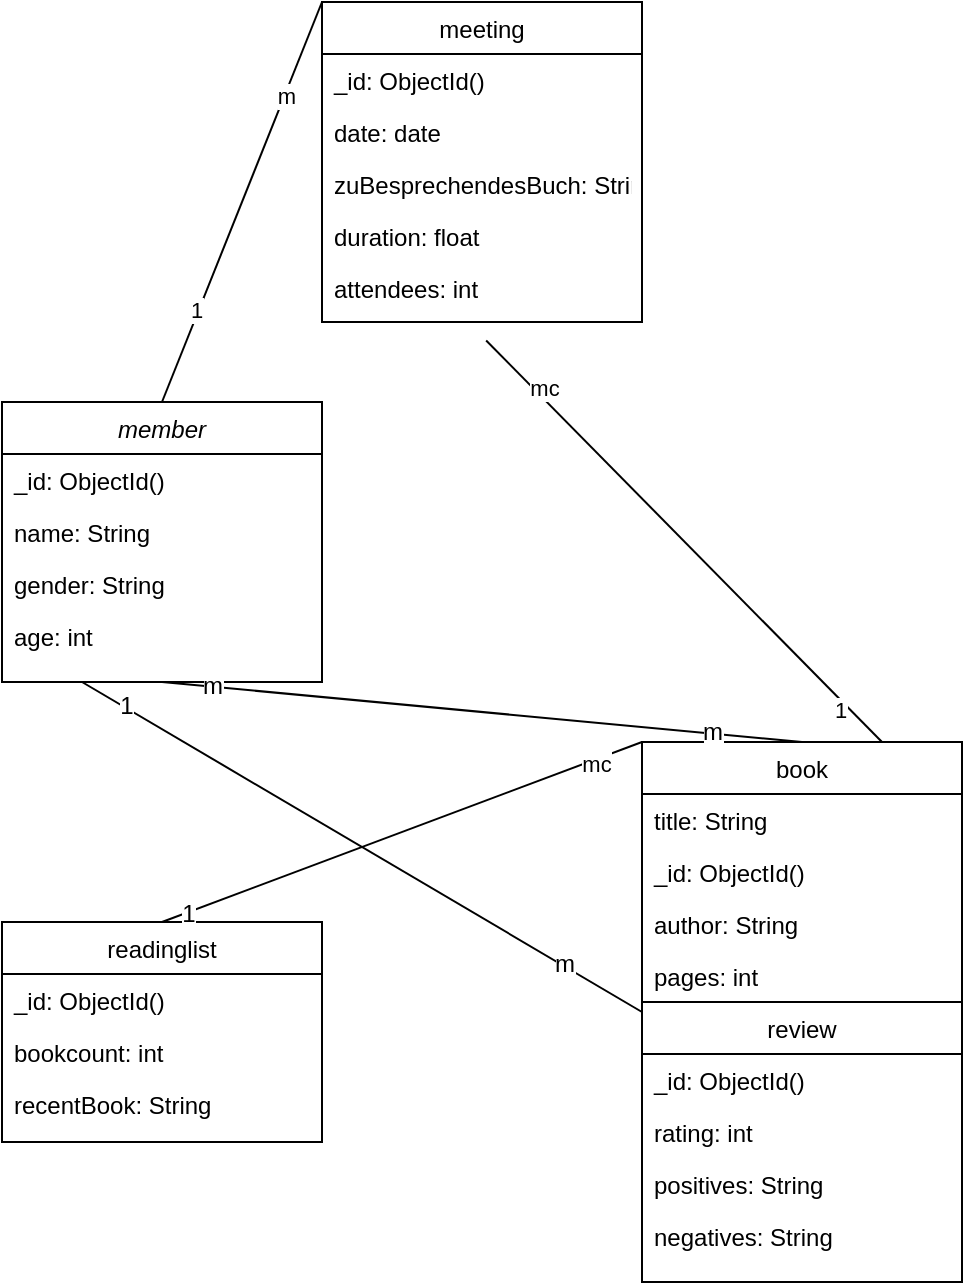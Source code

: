 <mxfile version="24.6.2" type="github">
  <diagram id="C5RBs43oDa-KdzZeNtuy" name="Page-1">
    <mxGraphModel dx="1034" dy="510" grid="1" gridSize="10" guides="1" tooltips="1" connect="1" arrows="1" fold="1" page="1" pageScale="1" pageWidth="827" pageHeight="1169" math="0" shadow="0">
      <root>
        <mxCell id="WIyWlLk6GJQsqaUBKTNV-0" />
        <mxCell id="WIyWlLk6GJQsqaUBKTNV-1" parent="WIyWlLk6GJQsqaUBKTNV-0" />
        <mxCell id="zkfFHV4jXpPFQw0GAbJ--0" value="member" style="swimlane;fontStyle=2;align=center;verticalAlign=top;childLayout=stackLayout;horizontal=1;startSize=26;horizontalStack=0;resizeParent=1;resizeLast=0;collapsible=1;marginBottom=0;rounded=0;shadow=0;strokeWidth=1;" parent="WIyWlLk6GJQsqaUBKTNV-1" vertex="1">
          <mxGeometry x="240" y="240" width="160" height="140" as="geometry">
            <mxRectangle x="230" y="140" width="160" height="26" as="alternateBounds" />
          </mxGeometry>
        </mxCell>
        <mxCell id="zkfFHV4jXpPFQw0GAbJ--1" value="_id: ObjectId()" style="text;align=left;verticalAlign=top;spacingLeft=4;spacingRight=4;overflow=hidden;rotatable=0;points=[[0,0.5],[1,0.5]];portConstraint=eastwest;" parent="zkfFHV4jXpPFQw0GAbJ--0" vertex="1">
          <mxGeometry y="26" width="160" height="26" as="geometry" />
        </mxCell>
        <mxCell id="zkfFHV4jXpPFQw0GAbJ--2" value="name: String" style="text;align=left;verticalAlign=top;spacingLeft=4;spacingRight=4;overflow=hidden;rotatable=0;points=[[0,0.5],[1,0.5]];portConstraint=eastwest;rounded=0;shadow=0;html=0;" parent="zkfFHV4jXpPFQw0GAbJ--0" vertex="1">
          <mxGeometry y="52" width="160" height="26" as="geometry" />
        </mxCell>
        <mxCell id="zkfFHV4jXpPFQw0GAbJ--3" value="gender: String" style="text;align=left;verticalAlign=top;spacingLeft=4;spacingRight=4;overflow=hidden;rotatable=0;points=[[0,0.5],[1,0.5]];portConstraint=eastwest;rounded=0;shadow=0;html=0;" parent="zkfFHV4jXpPFQw0GAbJ--0" vertex="1">
          <mxGeometry y="78" width="160" height="26" as="geometry" />
        </mxCell>
        <mxCell id="WZe6CjqKuDSDT7CbNIua-0" value="age: int" style="text;align=left;verticalAlign=top;spacingLeft=4;spacingRight=4;overflow=hidden;rotatable=0;points=[[0,0.5],[1,0.5]];portConstraint=eastwest;rounded=0;shadow=0;html=0;" parent="zkfFHV4jXpPFQw0GAbJ--0" vertex="1">
          <mxGeometry y="104" width="160" height="26" as="geometry" />
        </mxCell>
        <mxCell id="zkfFHV4jXpPFQw0GAbJ--17" value="book" style="swimlane;fontStyle=0;align=center;verticalAlign=top;childLayout=stackLayout;horizontal=1;startSize=26;horizontalStack=0;resizeParent=1;resizeLast=0;collapsible=1;marginBottom=0;rounded=0;shadow=0;strokeWidth=1;" parent="WIyWlLk6GJQsqaUBKTNV-1" vertex="1">
          <mxGeometry x="560" y="410" width="160" height="270" as="geometry">
            <mxRectangle x="550" y="140" width="160" height="26" as="alternateBounds" />
          </mxGeometry>
        </mxCell>
        <mxCell id="zkfFHV4jXpPFQw0GAbJ--19" value="title: String" style="text;align=left;verticalAlign=top;spacingLeft=4;spacingRight=4;overflow=hidden;rotatable=0;points=[[0,0.5],[1,0.5]];portConstraint=eastwest;rounded=0;shadow=0;html=0;" parent="zkfFHV4jXpPFQw0GAbJ--17" vertex="1">
          <mxGeometry y="26" width="160" height="26" as="geometry" />
        </mxCell>
        <mxCell id="zkfFHV4jXpPFQw0GAbJ--18" value="_id: ObjectId()" style="text;align=left;verticalAlign=top;spacingLeft=4;spacingRight=4;overflow=hidden;rotatable=0;points=[[0,0.5],[1,0.5]];portConstraint=eastwest;" parent="zkfFHV4jXpPFQw0GAbJ--17" vertex="1">
          <mxGeometry y="52" width="160" height="26" as="geometry" />
        </mxCell>
        <mxCell id="zkfFHV4jXpPFQw0GAbJ--20" value="author: String" style="text;align=left;verticalAlign=top;spacingLeft=4;spacingRight=4;overflow=hidden;rotatable=0;points=[[0,0.5],[1,0.5]];portConstraint=eastwest;rounded=0;shadow=0;html=0;" parent="zkfFHV4jXpPFQw0GAbJ--17" vertex="1">
          <mxGeometry y="78" width="160" height="26" as="geometry" />
        </mxCell>
        <mxCell id="zkfFHV4jXpPFQw0GAbJ--21" value="pages: int" style="text;align=left;verticalAlign=top;spacingLeft=4;spacingRight=4;overflow=hidden;rotatable=0;points=[[0,0.5],[1,0.5]];portConstraint=eastwest;rounded=0;shadow=0;html=0;" parent="zkfFHV4jXpPFQw0GAbJ--17" vertex="1">
          <mxGeometry y="104" width="160" height="26" as="geometry" />
        </mxCell>
        <mxCell id="WZe6CjqKuDSDT7CbNIua-1" value="review" style="swimlane;fontStyle=0;align=center;verticalAlign=top;childLayout=stackLayout;horizontal=1;startSize=26;horizontalStack=0;resizeParent=1;resizeLast=0;collapsible=1;marginBottom=0;rounded=0;shadow=0;strokeWidth=1;" parent="zkfFHV4jXpPFQw0GAbJ--17" vertex="1">
          <mxGeometry y="130" width="160" height="140" as="geometry">
            <mxRectangle x="550" y="140" width="160" height="26" as="alternateBounds" />
          </mxGeometry>
        </mxCell>
        <mxCell id="WZe6CjqKuDSDT7CbNIua-2" value="_id: ObjectId()" style="text;align=left;verticalAlign=top;spacingLeft=4;spacingRight=4;overflow=hidden;rotatable=0;points=[[0,0.5],[1,0.5]];portConstraint=eastwest;" parent="WZe6CjqKuDSDT7CbNIua-1" vertex="1">
          <mxGeometry y="26" width="160" height="26" as="geometry" />
        </mxCell>
        <mxCell id="WZe6CjqKuDSDT7CbNIua-3" value="rating: int" style="text;align=left;verticalAlign=top;spacingLeft=4;spacingRight=4;overflow=hidden;rotatable=0;points=[[0,0.5],[1,0.5]];portConstraint=eastwest;rounded=0;shadow=0;html=0;" parent="WZe6CjqKuDSDT7CbNIua-1" vertex="1">
          <mxGeometry y="52" width="160" height="26" as="geometry" />
        </mxCell>
        <mxCell id="WZe6CjqKuDSDT7CbNIua-4" value="positives: String" style="text;align=left;verticalAlign=top;spacingLeft=4;spacingRight=4;overflow=hidden;rotatable=0;points=[[0,0.5],[1,0.5]];portConstraint=eastwest;rounded=0;shadow=0;html=0;" parent="WZe6CjqKuDSDT7CbNIua-1" vertex="1">
          <mxGeometry y="78" width="160" height="26" as="geometry" />
        </mxCell>
        <mxCell id="WZe6CjqKuDSDT7CbNIua-5" value="negatives: String" style="text;align=left;verticalAlign=top;spacingLeft=4;spacingRight=4;overflow=hidden;rotatable=0;points=[[0,0.5],[1,0.5]];portConstraint=eastwest;rounded=0;shadow=0;html=0;" parent="WZe6CjqKuDSDT7CbNIua-1" vertex="1">
          <mxGeometry y="104" width="160" height="26" as="geometry" />
        </mxCell>
        <mxCell id="WZe6CjqKuDSDT7CbNIua-6" value="meeting" style="swimlane;fontStyle=0;align=center;verticalAlign=top;childLayout=stackLayout;horizontal=1;startSize=26;horizontalStack=0;resizeParent=1;resizeLast=0;collapsible=1;marginBottom=0;rounded=0;shadow=0;strokeWidth=1;" parent="WIyWlLk6GJQsqaUBKTNV-1" vertex="1">
          <mxGeometry x="400" y="40" width="160" height="160" as="geometry">
            <mxRectangle x="550" y="140" width="160" height="26" as="alternateBounds" />
          </mxGeometry>
        </mxCell>
        <mxCell id="WZe6CjqKuDSDT7CbNIua-7" value="_id: ObjectId()" style="text;align=left;verticalAlign=top;spacingLeft=4;spacingRight=4;overflow=hidden;rotatable=0;points=[[0,0.5],[1,0.5]];portConstraint=eastwest;" parent="WZe6CjqKuDSDT7CbNIua-6" vertex="1">
          <mxGeometry y="26" width="160" height="26" as="geometry" />
        </mxCell>
        <mxCell id="WZe6CjqKuDSDT7CbNIua-8" value="date: date" style="text;align=left;verticalAlign=top;spacingLeft=4;spacingRight=4;overflow=hidden;rotatable=0;points=[[0,0.5],[1,0.5]];portConstraint=eastwest;rounded=0;shadow=0;html=0;" parent="WZe6CjqKuDSDT7CbNIua-6" vertex="1">
          <mxGeometry y="52" width="160" height="26" as="geometry" />
        </mxCell>
        <mxCell id="WZe6CjqKuDSDT7CbNIua-10" value="zuBesprechendesBuch: String" style="text;align=left;verticalAlign=top;spacingLeft=4;spacingRight=4;overflow=hidden;rotatable=0;points=[[0,0.5],[1,0.5]];portConstraint=eastwest;rounded=0;shadow=0;html=0;" parent="WZe6CjqKuDSDT7CbNIua-6" vertex="1">
          <mxGeometry y="78" width="160" height="26" as="geometry" />
        </mxCell>
        <mxCell id="WZe6CjqKuDSDT7CbNIua-9" value="duration: float" style="text;align=left;verticalAlign=top;spacingLeft=4;spacingRight=4;overflow=hidden;rotatable=0;points=[[0,0.5],[1,0.5]];portConstraint=eastwest;rounded=0;shadow=0;html=0;" parent="WZe6CjqKuDSDT7CbNIua-6" vertex="1">
          <mxGeometry y="104" width="160" height="26" as="geometry" />
        </mxCell>
        <mxCell id="WZe6CjqKuDSDT7CbNIua-16" value="attendees: int" style="text;align=left;verticalAlign=top;spacingLeft=4;spacingRight=4;overflow=hidden;rotatable=0;points=[[0,0.5],[1,0.5]];portConstraint=eastwest;rounded=0;shadow=0;html=0;" parent="WZe6CjqKuDSDT7CbNIua-6" vertex="1">
          <mxGeometry y="130" width="160" height="26" as="geometry" />
        </mxCell>
        <mxCell id="WZe6CjqKuDSDT7CbNIua-11" value="readinglist" style="swimlane;fontStyle=0;align=center;verticalAlign=top;childLayout=stackLayout;horizontal=1;startSize=26;horizontalStack=0;resizeParent=1;resizeLast=0;collapsible=1;marginBottom=0;rounded=0;shadow=0;strokeWidth=1;" parent="WIyWlLk6GJQsqaUBKTNV-1" vertex="1">
          <mxGeometry x="240" y="500" width="160" height="110" as="geometry">
            <mxRectangle x="550" y="140" width="160" height="26" as="alternateBounds" />
          </mxGeometry>
        </mxCell>
        <mxCell id="WZe6CjqKuDSDT7CbNIua-12" value="_id: ObjectId()" style="text;align=left;verticalAlign=top;spacingLeft=4;spacingRight=4;overflow=hidden;rotatable=0;points=[[0,0.5],[1,0.5]];portConstraint=eastwest;" parent="WZe6CjqKuDSDT7CbNIua-11" vertex="1">
          <mxGeometry y="26" width="160" height="26" as="geometry" />
        </mxCell>
        <mxCell id="WZe6CjqKuDSDT7CbNIua-13" value="bookcount: int" style="text;align=left;verticalAlign=top;spacingLeft=4;spacingRight=4;overflow=hidden;rotatable=0;points=[[0,0.5],[1,0.5]];portConstraint=eastwest;rounded=0;shadow=0;html=0;" parent="WZe6CjqKuDSDT7CbNIua-11" vertex="1">
          <mxGeometry y="52" width="160" height="26" as="geometry" />
        </mxCell>
        <mxCell id="WZe6CjqKuDSDT7CbNIua-14" value="recentBook: String" style="text;align=left;verticalAlign=top;spacingLeft=4;spacingRight=4;overflow=hidden;rotatable=0;points=[[0,0.5],[1,0.5]];portConstraint=eastwest;rounded=0;shadow=0;html=0;" parent="WZe6CjqKuDSDT7CbNIua-11" vertex="1">
          <mxGeometry y="78" width="160" height="26" as="geometry" />
        </mxCell>
        <mxCell id="WZe6CjqKuDSDT7CbNIua-18" value="" style="endArrow=none;html=1;rounded=0;fontSize=12;startSize=8;endSize=8;curved=1;entryX=0.5;entryY=0;entryDx=0;entryDy=0;exitX=0.5;exitY=1;exitDx=0;exitDy=0;" parent="WIyWlLk6GJQsqaUBKTNV-1" source="zkfFHV4jXpPFQw0GAbJ--0" target="zkfFHV4jXpPFQw0GAbJ--17" edge="1">
          <mxGeometry width="50" height="50" relative="1" as="geometry">
            <mxPoint x="390" y="440" as="sourcePoint" />
            <mxPoint x="510" y="440" as="targetPoint" />
          </mxGeometry>
        </mxCell>
        <mxCell id="WZe6CjqKuDSDT7CbNIua-19" value="m" style="edgeLabel;html=1;align=center;verticalAlign=middle;resizable=0;points=[];fontSize=12;" parent="WZe6CjqKuDSDT7CbNIua-18" vertex="1" connectable="0">
          <mxGeometry x="-0.848" y="1" relative="1" as="geometry">
            <mxPoint as="offset" />
          </mxGeometry>
        </mxCell>
        <mxCell id="WZe6CjqKuDSDT7CbNIua-20" value="m" style="edgeLabel;html=1;align=center;verticalAlign=middle;resizable=0;points=[];fontSize=12;" parent="WZe6CjqKuDSDT7CbNIua-18" vertex="1" connectable="0">
          <mxGeometry x="0.716" y="1" relative="1" as="geometry">
            <mxPoint as="offset" />
          </mxGeometry>
        </mxCell>
        <mxCell id="WZe6CjqKuDSDT7CbNIua-21" value="" style="endArrow=none;html=1;rounded=0;entryX=0.75;entryY=0;entryDx=0;entryDy=0;exitX=0.513;exitY=1.509;exitDx=0;exitDy=0;exitPerimeter=0;" parent="WIyWlLk6GJQsqaUBKTNV-1" source="WZe6CjqKuDSDT7CbNIua-16" target="zkfFHV4jXpPFQw0GAbJ--17" edge="1">
          <mxGeometry relative="1" as="geometry">
            <mxPoint x="520" y="360" as="sourcePoint" />
            <mxPoint x="640" y="260" as="targetPoint" />
          </mxGeometry>
        </mxCell>
        <mxCell id="WZe6CjqKuDSDT7CbNIua-22" value="mc" style="edgeLabel;html=1;align=center;verticalAlign=middle;resizable=0;points=[];" parent="WZe6CjqKuDSDT7CbNIua-21" vertex="1" connectable="0">
          <mxGeometry x="-0.741" y="4" relative="1" as="geometry">
            <mxPoint as="offset" />
          </mxGeometry>
        </mxCell>
        <mxCell id="WZe6CjqKuDSDT7CbNIua-23" value="1" style="edgeLabel;html=1;align=center;verticalAlign=middle;resizable=0;points=[];" parent="WZe6CjqKuDSDT7CbNIua-21" vertex="1" connectable="0">
          <mxGeometry x="0.813" y="-4" relative="1" as="geometry">
            <mxPoint as="offset" />
          </mxGeometry>
        </mxCell>
        <mxCell id="WZe6CjqKuDSDT7CbNIua-24" value="" style="endArrow=none;html=1;rounded=0;exitX=0;exitY=0;exitDx=0;exitDy=0;entryX=0.5;entryY=0;entryDx=0;entryDy=0;" parent="WIyWlLk6GJQsqaUBKTNV-1" source="zkfFHV4jXpPFQw0GAbJ--17" target="WZe6CjqKuDSDT7CbNIua-11" edge="1">
          <mxGeometry relative="1" as="geometry">
            <mxPoint x="354" y="460" as="sourcePoint" />
            <mxPoint x="474" y="460" as="targetPoint" />
          </mxGeometry>
        </mxCell>
        <mxCell id="WZe6CjqKuDSDT7CbNIua-26" value="mc" style="edgeLabel;html=1;align=center;verticalAlign=middle;resizable=0;points=[];" parent="WZe6CjqKuDSDT7CbNIua-24" vertex="1" connectable="0">
          <mxGeometry x="-0.796" y="2" relative="1" as="geometry">
            <mxPoint as="offset" />
          </mxGeometry>
        </mxCell>
        <mxCell id="WZe6CjqKuDSDT7CbNIua-27" value="1" style="edgeLabel;html=1;align=center;verticalAlign=middle;resizable=0;points=[];fontSize=12;" parent="WZe6CjqKuDSDT7CbNIua-24" vertex="1" connectable="0">
          <mxGeometry x="0.895" relative="1" as="geometry">
            <mxPoint as="offset" />
          </mxGeometry>
        </mxCell>
        <mxCell id="WZe6CjqKuDSDT7CbNIua-28" value="" style="endArrow=none;html=1;rounded=0;exitX=0;exitY=0;exitDx=0;exitDy=0;entryX=0.5;entryY=0;entryDx=0;entryDy=0;" parent="WIyWlLk6GJQsqaUBKTNV-1" source="WZe6CjqKuDSDT7CbNIua-6" target="zkfFHV4jXpPFQw0GAbJ--0" edge="1">
          <mxGeometry relative="1" as="geometry">
            <mxPoint x="260" y="220" as="sourcePoint" />
            <mxPoint x="260" y="320" as="targetPoint" />
          </mxGeometry>
        </mxCell>
        <mxCell id="WZe6CjqKuDSDT7CbNIua-29" value="m" style="edgeLabel;html=1;align=center;verticalAlign=middle;resizable=0;points=[];" parent="WZe6CjqKuDSDT7CbNIua-28" vertex="1" connectable="0">
          <mxGeometry x="-0.492" y="2" relative="1" as="geometry">
            <mxPoint y="-5" as="offset" />
          </mxGeometry>
        </mxCell>
        <mxCell id="WZe6CjqKuDSDT7CbNIua-30" value="1" style="edgeLabel;html=1;align=center;verticalAlign=middle;resizable=0;points=[];" parent="WZe6CjqKuDSDT7CbNIua-28" vertex="1" connectable="0">
          <mxGeometry x="0.544" y="-2" relative="1" as="geometry">
            <mxPoint as="offset" />
          </mxGeometry>
        </mxCell>
        <mxCell id="1iyWrcXK4PLIJNKqxMo9-0" value="" style="endArrow=none;html=1;rounded=0;fontSize=12;startSize=8;endSize=8;curved=1;entryX=0;entryY=0.5;entryDx=0;entryDy=0;exitX=0.25;exitY=1;exitDx=0;exitDy=0;" parent="WIyWlLk6GJQsqaUBKTNV-1" source="zkfFHV4jXpPFQw0GAbJ--0" target="zkfFHV4jXpPFQw0GAbJ--17" edge="1">
          <mxGeometry width="50" height="50" relative="1" as="geometry">
            <mxPoint x="330" y="390" as="sourcePoint" />
            <mxPoint x="650" y="420" as="targetPoint" />
          </mxGeometry>
        </mxCell>
        <mxCell id="1iyWrcXK4PLIJNKqxMo9-1" value="1" style="edgeLabel;html=1;align=center;verticalAlign=middle;resizable=0;points=[];fontSize=12;" parent="1iyWrcXK4PLIJNKqxMo9-0" vertex="1" connectable="0">
          <mxGeometry x="-0.848" y="1" relative="1" as="geometry">
            <mxPoint as="offset" />
          </mxGeometry>
        </mxCell>
        <mxCell id="1iyWrcXK4PLIJNKqxMo9-2" value="m" style="edgeLabel;html=1;align=center;verticalAlign=middle;resizable=0;points=[];fontSize=12;" parent="1iyWrcXK4PLIJNKqxMo9-0" vertex="1" connectable="0">
          <mxGeometry x="0.716" y="1" relative="1" as="geometry">
            <mxPoint as="offset" />
          </mxGeometry>
        </mxCell>
      </root>
    </mxGraphModel>
  </diagram>
</mxfile>
